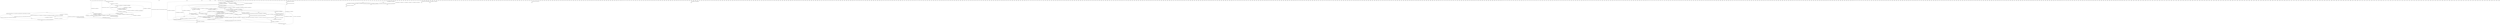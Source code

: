 graph {
	n0;
	n1;
	n2;
	n3;
	n4;
	n5;
	n6;
	n7;
	n8;
	n9;
	n10;
	n11;
	n12;
	n13;
	n14;
	n15;
	n16;
	n17;
	n18;
	n19;
	n20;
	n21;
	n22;
	n23;
	n24;
	n25;
	n26;
	n27;
	n28;
	n29;
	n30;
	n31;
	n32;
	n33;
	n34;
	n35;
	n36;
	n37;
	n38;
	n39;
	n40;
	n41;
	n42;
	n43;
	n44;
	n45;
	n46;
	n47;
	n48;
	n49;
	n50;
	n51;
	n52;
	n53;
	n54;
	n55;
	n56;
	n57;
	n58;
	n59;
	n60;
	n61;
	n62;
	n63;
	n64;
	n65;
	n66;
	n67;
	n68;
	n69;
	n70;
	n71;
	n72;
	n73;
	n74;
	n75;
	n76;
	n77;
	n78;
	n79;
	n80;
	n81;
	n82;
	n83;
	n84;
	n85;
	n86;
	n87;
	n88;
	n89;
	n90;
	n91;
	n92;
	n93;
	n94;
	n95;
	n96;
	n97;
	n98;
	n99;
	n100;
	n101;
	n102;
	n103;
	n104;
	n105;
	n106;
	n107;
	n108;
	n109;
	n110;
	n111;
	n112;
	n113;
	n114;
	n115;
	n116;
	n117;
	n118;
	n119;
	n120;
	n121;
	n122;
	n123;
	n124;
	n125;
	n126;
	n127;
	n128;
	n129;
	n130;
	n131;
	n132;
	n133;
	n134;
	n135;
	n136;
	n137;
	n138;
	n139;
	n140;
	n141;
	n142;
	n143;
	n144;
	n145;
	n146;
	n147;
	n148;
	n149;
	n150;
	n151;
	n152;
	n153;
	n154;
	n155;
	n156;
	n157;
	n158;
	n159;
	n160;
	n161;
	n162;
	n163;
	n164;
	n165;
	n166;
	n167;
	n168;
	n169;
	n170;
	n171;
	n172;
	n173;
	n174;
	n175;
	n176;
	n177;
	n178;
	n179;
	n180;
	n181;
	n182;
	n183;
	n184;
	n185;
	n186;
	n187;
	n188;
	n189;
	n190;
	n191;
	n192;
	n193;
	n194;
	n195;
	n196;
	n197;
	n198;
	n199;
	n200;
	n201;
	n202;
	n203;
	n204;
	n205;
	n206;
	n207;
	n208;
	n209;
	n210;
	n211;
	n212;
	n213;
	n214;
	n215;
	n216;
	n217;
	n218;
	n219;
	n220;
	n221;
	n222;
	n223;
	n224;
	n225;
	n226;
	n227;
	n228;
	n229;
	n230;
	n231;
	n232;
	n233;
	n234;
	n235;
	n236;
	n237;
	n238;
	n239;
	n240;
	n241;
	n242;
	n243;
	n244;
	n245;
	n246;
	n247;
	n248;
	n249;
	n250;
	n251;
	n252;
	n253;
	n254;
	n255;
	n256;
	n257;
	n258;
	n259;
	n260;
	n261;
	n262;
	n263;
	n264;
	n265;
	n266;
	n267;
	n268;
	n269;
	n270;
	n271;
	n272;
	n273;
	n274;
	n275;
	n276;
	n277;
	n278;
	n279;
	n280;
	n281;
	n282;
	n283;
	n284;
	n285;
	n286;
	n287;
	n288;
	n289;
	n290;
	n291;
	n292;
	n293;
	n294;
	n295;
	n296;
	n297;
	n298;
	n299;
	n300;
	n301;
	n302;
	n303;
	n304;
	n305;
	n306;
	n307;
	n308;
	n309;
	n310;
	n311;
	n312;
	n313;
	n314;
	n315;
	n316;
	n317;
	n318;
	n319;
	n320;
	n321;
	n322;
	n323;
	n324;
	n325;
	n326;
	n327;
	n328;
	n329;
	n330;
	n331;
	n332;
	n333;
	n334;
	n335;
	n336;
	n337;
	n338;
	n339;
	n340;
	n341;
	n342;
	n343;
	n344;
	n345;
	n346;
	n347;
	n348;
	n349;
	n350;
	n351;
	n352;
	n353;
	n354;
	n355;
	n356;
	n357;
	n358;
	n359;
	n360;
	n361;
	n362;
	n363;
	n364;
	n365;
	n366;
	n367;
	n368;
	n369;
	n370;
	n371;
	n372;
	n373;
	n374;
	n375;
	n376;
	n377;
	n378;
	n379;
	n380;
	n381;
	n382;
	n383;
	n384;
	n385;
	n386;
	n387;
	n388;
	n389;
	n390;
	n391;
	n392;
	n393;
	n394;
	n395;
	n396;
	n397;
	n398;
	n399;
	n400;
	n401;
	n402;
	n403;
	n404;
	n405;
	n406;
	n407;
	n408;
	n409;
	n410;
	n411;
	n412;
	n413;
	n414;
	n415;
	n416;
	n417;
	n418;
	n419;
	n420;
	n421;
	n422;
	n423;
	n424;
	n425;
	n426;
	n427;
	n428;
	n429;
	n430;
	n431;
	n432;
	n433;
	n434;
	n435;
	n436;
	n437;
	n438;
	n439;
	n440;
	n441;
	n442;
	n443;
	n444;
	n445;
	n446;
	n447;
	n448;
	n449;
	n450;
	n451;
	n452;
	n453;
	n454;
	n455;
	n456;
	n457;
	n458;
	n459;
	n460;
	n461;
	n462;
	n463;
	n464;
	n465;
	n466;
	n467;
	n468;
	n469;
	n470;
	n471;
	n472;
	n473;
	n474;
	n475;
	n476;
	n477;
	n478;
	n479;
	n480;
	n481;
	n482;
	n483;
	n484;
	n485;
	n486;
	n487;
	n488;
	n489;
	n490;
	n491;
	n492;
	n493;
	n494;
	n495;
	n496;
	n497;
	n498;
	n499;
	n500;
	n501;
	n502;
	n503;
	n504;
	n505;
	n506;
	n507;
	n508;
	n509;
	n510;
	n511;
	n512;
	n513;
	n514;
	n515;
	n516;
	n517;
	n518;
	n519;
	n520;
	n521;
	n522;
	n523;
	n524;
	n525;
	n526;
	n527;
	n528;
	n529;
	n530;
	n531;
	n532;
	n533;
	n534;
	n535;
	n536;
	n537;
	n538;
	n539;
	n540;
	n541;
	n542;
	n543;
	n544;
	n545;
	n546;
	n547;
	n548;
	n549;
	n550;
	n551;
	n552;
	n553;
	n554;
	n555;
	n556;
	n557;
	n558;
	n559;
	n560;
	n561;
	n562;
	n563;
	n564;
	n565;
	n566;
	n567;
	n568;
	n569;
	n570;
	n571;
	n572;
	n573;
	n574;
	n575;
	n576;
	n577;
	n578;
	n579;
	n580;
	n581;
	n582;
	n583;
	n584;
	n585;
	n586;
	n587;
	n588;
	n589;
	n590;
	n591;
	n592;
	n593;
	n594;
	n595;
	n596;
	n597;
	n598;
	n599;
	n600;
	n601;
	n602;
	n603;
	n604;
	n605;
	n606;
	n607;
	n608;
	n609;
	n610;
	n611;
	n612;
	n613;
	n614;
	n615;
	n616;
	n617;
	n618;
	n619;
	n620;
	n621;
	n622;
	n623;
	n624;
	n625;
	n626;
	n627;
	n628;
	n629;
	n630;
	n631;
	n632;
	n633;
	n634;
	n635;
	n636;
	n637;
	n638;
	n639;
	n640;
	n641;
	n642;
	n643;
	n644;
	n645;
	n646;
	n647;
	n648;
	n649;
	n650;
	n651;
	n652;
	n653;
	n654;
	n655;
	n656;
	n657;
	n658;
	n659;
	n660;
	n661;
	n662;
	n663;
	n664;
	n665;
	n666;
	n667;
	n668;
	n669;
	n670;
	n671;
	n672;
	n673;
	n674;
	n675;
	n676;
	n677;
	n678;
	n679;
	n680;
	n681;
	n682;
	n683;
	n684;
	n685;
	n686;
	n687;
	n688;
	n689;
	n690;
	n691;
	n692;
	n693;
	n694;
	n695;
	n696;
	n697;
	n698;
	n699;
	n700;
	n701;
	n702;
	n703;
	n704;
	n705;
	n706;
	n707;
	n708;
	n709;
	n710;
	n711;
	n712;
	n713;
	n714;
	n715;
	n716;
	n717;
	n718;
	n719;
	n720;
	n721;
	n722;
	n723;
	n724;
	n725;
	n726;
	n727;
	n728;
	n729;
	n730;
	n731;
	n732;
	n733;
	n734;
	n735;
	n736;
	n737;
	n738;
	n739;
	n740;
	n741;
	n742;
	n743;
	n744;
	n745;
	n746;
	n747;
	n748;
	n749;
	n750;
	n751;
	n752;
	n753;
	n754;
	n755;
	n756;
	n757;
	n758;
	n759;
	n760;
	n761;
	n762;
	n763;
	n764;
	n765;
	n766;
	n767;
	n768;
	n769;
	n770;
	n771;
	n772;
	n773;
	n774;
	n775;
	n776;
	n777;
	n778;
	n779;
	n780;
	n781;
	n782;
	n783;
	n784;
	n785;
	n786;
	n787;
	n788;
	n789;
	n790;
	n791;
	n792;
	n793;
	n794;
	n795;
	n796;
	n797;
	n798;
	n799;
	n800;
	n801;
	n802;
	n803;
	n804;
	n805;
	n806;
	n807;
	n808;
	n809;
	n810;
	n811;
	n812;
	n813;
	n814;
	n815;
	n816;
	n817;
	n818;
	n819;
	n820;
	n821;
	n822;
	n823;
	n824;
	n825;
	n826;
	n827;
	n828;
	n829;
	n830;
	n831;
	n832;
	n833;
	n834;
	n835;
	n836;
	n837;
	n838;
	n839;
	n840;
	n841;
	n842;
	n843;
	n844;
	n845;
	n846;
	n847;
	n848;
	n849;
	n850;
	n851;
	n852;
	n853;
	n854;
	n855;
	n856;
	n857;
	n858;
	n859;
	n860;
	n861;
	n862;
	n863;
	n864;
	n865;
	n866;
	n867;
	n868;
	n869;
	n870;
	n871;
	n872;
	n873;
	n874;
	n875;
	n876;
	n877;
	n878;
	n879;
	n880;
	n881;
	n882;
	n883;
	n884;
	n885;
	n886;
	n887;
	n888;
	n889;
	n890;
	n891;
	n892;
	n893;
	n894;
	n895;
	n896;
	n897;
	n898;
	n899;
	n900;
	n901;
	n902;
	n903;
	n904;
	n905;
	n906;
	n907;
	n908;
	n909;
	n910;
	n911;
	n912;
	n913;
	n914;
	n915;
	n916;
	n917;
	n918;
	n919;
	n920;
	n921;
	n922;
	n923;
	n924;
	n925;
	n926;
	n927;
	n928;
	n929;
	n930;
	n931;
	n932;
	n933;
	n934;
	n935;
	n936;
	n937;
	n938;
	n939;
	n940;
	n941;
	n942;
	n943;
	n944;
	n945;
	n946;
	n947;
	n948;
	n949;
	n950;
	n951;
	n952;
	n953;
	n954;
	n955;
	n956;
	n957;
	n958;
	n959;
	n960;
	n961;
	n962;
	n963;
	n964;
	n965;
	n966;
	n967;
	n968;
	n969;
	n970;
	n971;
	n972;
	n973;
	n974;
	n975;
	n976;
	n977;
	n978;
	n979;
	n980;
	n981;
	n982;
	n983;
	n984;
	n985;
	n986;
	n987;
	n988;
	n989;
	n990;
	n991;
	n992;
	n993;
	n994;
	n995;
	n996;
	n997;
	n998;
	n999;
	n1000;
	n1001;
	n1002;
	n1003;
	n1004;
	n1005;
	n1006;
	n1007;
	n1008;
	n1009;
	n1010;
	n1011;
	n1012;
	n1013;
	n1014;
	n1015;
	n1016;
	n1017;
	n1018;
	n1019;
	n1020;
	n1021;
	n1022;
	n1023;
	n1024;
	n1025;
	n1026;
	n1027;
	n1028;
	n1029;
	n1030;
	n1031;
	n1032;
	n1033;
	n1034;
	n1035;
	n1036;
	n1037;
	n1038;
	n1039;
	n1040;
	n1041;
	n1042;
	n1043;
	n1044;
	n1045;
	n1046;
	n1047;
	n1048;
	n1049;
	n1050;
	n1051;
	n1052;
	n1053;
	n1054;
	n1055;
	n1056;
	n1057;
	n1058;
	n1059;
	n1060;
	n1061;
	n1062;
	n1063;
	n1064;
	n1065;
	n1066;
	n1067;
	n1068;
	n1069;
	n1070;
	n1071;
	n1072;
	n1073;
	n1074;
	n1075;
	n1076;
	n1077;
	n1078;
	n1079;
	n1080;
	n1081;
	n1082;
	n1083;
	n1084;
	n1085;
	n1086;
	n1087;
	n1088;
	n1089;
	n1090;
	n1091;
	n1092;
	n1093;
	n1094;
	n1095;
	n1096;
	n1097;
	n1098;
	n1099;
	n1100;
	n1101;
	n1102;
	n1103;
	n1104;
	n1105;
	n1106;
	n1107;
	n1108;
	n1109;
	n1110;
	n1111;
	n1112;
	n1113;
	n1114;
	n1115;
	n1116;
	n1117;
	n1118;
	n1119;
	n1120;
	n1121;
	n1122;
	n1123;
	n1124;
	n1125;
	n1126;
	n1127;
	n1128;
	n1129;
	n1130;
	n1131;
	n1132;
	n1133;
	n1134;
	n1135;
	n1136;
	n1137;
	n1138;
	n1139;
	n1140;
	n1141;
	n1142;
	n1143;
	n1144;
	n1145;
	n1146;
	n1147;
	n1148;
	n1149;
	n1150;
	n1151;
	n1152;
	n1153;
	n1154;
	n1155;
	n1156;
	n1157;
	n1158;
	n1159;
	n79--n43 [label="[81.59999999999964,116.4999999999976] U [573.6000000000619,628.4000000000746]"];
	n83--n89 [label="[214.3999999999921,272.29999999999364]"];
	n79--n22 [label="[536.3000000000534,695.0000000000897]"];
	n43--n22 [label="[536.4000000000534,621.600000000073]"];
	n91--n83 [label="[1124.4000000000729,1151.1000000000477]"];
	n19--n22 [label="[1247.6999999999607,1319.4999999998945] U [3620.099999997803,3657.1999999977684]"];
	n89--n22 [label="[1419.5999999998044,1468.2999999997592]"];
	n25--n43 [label="[1904.799999999363,1922.9999999993456]"];
	n83--n106 [label="[2002.799999999274,2035.799999999243] U [2297.499999999006,2319.299999998985]"];
	n19--n83 [label="[2211.499999999084,2306.299999998997]"];
	n106--n19 [label="[2246.1999999990526,2449.6999999988666]"];
	n40--n43 [label="[2399.699999998913,2418.7999999988947]"];
	n106--n117 [label="[2706.9999999986335,2772.299999998573]"];
	n117--n89 [label="[2721.1999999986206,2824.9999999985253] U [2903.8999999984544,3039.3999999983303]"];
	n117--n19 [label="[2830.899999998521,2893.6999999984628]"];
	n19--n89 [label="[2844.5999999985083,2912.4999999984457]"];
	n89--n25 [label="[3038.299999998332,3126.699999998251]"];
	n43--n7 [label="[3793.699999997645,3813.699999997626]"];
	n40--n25 [label="[3925.2999999975254,3944.699999997507]"];
	n40--n22 [label="[4273.999999998017,4320.899999998192]"];
	n25--n7 [label="[5230.300000001496,5244.10000000155]"];
	n7--n22 [label="[6496.700000006103,6557.200000006327] U [6907.500000007598,6980.100000007866]"];
	n7--n91 [label="[6911.600000007613,6931.600000007689]"];
	n37--n22 [label="[7419.2000000094595,7458.000000009604]"];
	n119--n95 [label="[7987.000000011525,7989.700000011539] U [15167.800000037649,15226.900000037867]"];
	n113--n95 [label="[7988.000000011529,7989.900000011539] U [15168.30000003765,15225.900000037864]"];
	n113--n119 [label="[7988.000000011529,8149.1000000121185] U [14880.900000036605,15886.000000040265]"];
	n30--n119 [label="[7995.000000011554,8026.800000011674] U [11277.900000023497,11317.400000023645] U [14876.60000003659,14980.700000036972]"];
	n30--n113 [label="[7995.000000011554,8037.900000011714] U [11616.80000002473,11660.900000024894] U [14898.300000036668,14978.700000036964]"];
	n37--n119 [label="[11127.800000022951,11176.300000023131]"];
	n37--n95 [label="[11360.300000023797,11422.400000024027]"];
	n30--n95 [label="[11446.000000024109,11508.900000024341] U [15193.00000003774,16560.000000039498]"];
	n30--n37 [label="[11581.300000024601,11718.000000025102]"];
	n113--n37 [label="[11610.500000024707,11671.900000024934]"];
	n147--n120 [label="[16906.000000034477,16938.900000033984] U [16961.800000033665,17027.90000003269] U [17197.000000030243,17293.600000028822]"];
	n143--n131 [label="[17586.300000024577,17616.600000024122]"];
	n134--n120 [label="[17721.50000002261,17795.100000021524]"];
	n131--n168 [label="[17805.000000021395,17849.300000020736]"];
	n146--n175 [label="[18012.700000018373,18070.600000017515]"];
	n185--n182 [label="[18061.00000001767,18142.800000016465]"];
	n175--n185 [label="[18176.000000015996,18277.000000014512]"];
	n158--n150 [label="[18191.200000015775,18215.30000001541]"];
	n196--n131 [label="[18411.000000012576,18520.40000001097] U [19061.800000003106,19079.80000000283] U [19405.999999998097,19424.599999997812]"];
	n145--n152 [label="[18449.800000012012,18600.300000009807]"];
	n128--n176 [label="[18615.6000000096,18671.900000008765]"];
	n182--n143 [label="[18699.000000008386,18717.100000008108]"];
	n74--n134 [label="[18773.00000000731,18886.500000005643]"];
	n158--n184 [label="[18816.600000006674,18850.600000006165]"];
	n131--n153 [label="[18900.200000005458,18960.500000004566] U [19195.200000001165,19224.20000000073]"];
	n212--n59 [label="[18920.300000005165,18939.70000000487]"];
	n147--n74 [label="[18959.700000004592,18994.800000004067]"];
	n221--n216 [label="[18973.0000000044,18984.700000004214]"];
	n226--n147 [label="[19030.00000000357,19058.700000003137] U [19178.100000001414,19253.900000000296]"];
	n196--n153 [label="[19128.10000000214,19143.7000000019]"];
	n182--n168 [label="[19132.800000002073,19136.400000002006]"];
	n139--n150 [label="[19181.90000000136,19192.800000001185]"];
	n134--n143 [label="[19204.40000000103,19223.30000000074]"];
	n143--n226 [label="[19275.699999999993,19289.899999999772]"];
	n143--n147 [label="[19312.699999999455,19357.799999998784]"];
	n252--n238 [label="[19318.099999999376,19422.79999999784] U [19467.499999997202,19482.299999996972] U [19775.899999992715,19841.999999991738]"];
	n145--n242 [label="[19347.49999999895,19403.799999998115]"];
	n226--n134 [label="[19384.099999998416,19504.899999996644]"];
	n261--n134 [label="[19401.09999999817,19435.599999997652]"];
	n261--n226 [label="[19401.09999999817,19435.299999997656]"];
	n264--n134 [label="[19434.09999999769,19487.499999996897]"];
	n264--n226 [label="[19434.09999999769,19459.19999999731]"];
	n264--n261 [label="[19434.09999999769,19438.59999999761]"];
	n156--n244 [label="[19441.099999997587,19474.89999999708]"];
	n143--n252 [label="[19483.699999996967,19502.199999996683]"];
	n156--n261 [label="[19511.59999999656,19555.699999995904]"];
	n268--n226 [label="[19523.099999996393,19601.199999995242]"];
	n244--n180 [label="[19542.799999996107,19581.99999999552]"];
	n143--n238 [label="[19551.999999995973,19576.5999999956]"];
	n254--n184 [label="[19555.299999995925,19701.399999993784] U [19721.599999993505,19744.499999993157] U [19748.999999993106,19848.09999999165]"];
	n268--n186 [label="[19559.09999999587,19693.299999993902] U [19932.89999999043,19992.799999989544]"];
	n226--n186 [label="[19564.999999995784,19604.299999995197]"];
	n14--n238 [label="[19569.099999995724,19586.499999995456]"];
	n252--n264 [label="[19571.199999995693,19606.19999999517]"];
	n139--n128 [label="[19581.999999995536,19602.599999995222]"];
	n156--n134 [label="[19588.399999995443,19634.799999994753]"];
	n139--n280 [label="[19604.199999995213,19648.09999999456]"];
	n238--n264 [label="[19610.099999995127,19646.299999994586]"];
	n120--n14 [label="[19627.399999994876,19636.699999994726]"];
	n168--n147 [label="[19638.299999994717,19657.59999999442]"];
	n252--n268 [label="[19679.89999999411,19697.49999999384]"];
	n252--n186 [label="[19684.599999994043,19782.899999992598]"];
	n156--n186 [label="[19697.19999999386,19846.59999999167]"];
	n268--n238 [label="[19700.099999993818,19754.999999993004]"];
	n252--n156 [label="[19700.099999993818,19779.29999999265]"];
	n238--n156 [label="[19750.09999999309,19862.699999991437]"];
	n238--n186 [label="[19754.499999993026,19815.199999992128]"];
	n301--n156 [label="[19780.099999992653,19855.899999991536]"];
	n301--n186 [label="[19780.099999992653,19817.299999992098]"];
	n301--n238 [label="[19780.099999992653,19814.899999992133]"];
	n120--n264 [label="[19791.99999999248,19834.599999991846]"];
	n254--n139 [label="[19799.799999992367,19815.199999992128]"];
	n139--n184 [label="[19804.2999999923,19820.299999992054]"];
	n78--n156 [label="[19816.09999999213,19999.099999989452]"];
	n78--n186 [label="[19816.09999999213,19840.999999991753]"];
	n78--n238 [label="[19816.09999999213,19872.0999999913]"];
	n78--n301 [label="[19816.09999999213,19848.399999991645]"];
	n288--n212 [label="[19855.399999991558,19953.79999999011]"];
	n292--n120 [label="[19861.199999991473,19880.99999999117]"];
	n143--n146 [label="[19884.499999991134,19910.49999999074]"];
	n153--n226 [label="[19921.399999990597,19940.699999990302]"];
	n178--n261 [label="[19924.199999990557,19954.899999990095]"];
	n268--n292 [label="[19938.99999999034,19999.099999989452]"];
	n186--n292 [label="[19947.499999990217,19980.09999998973]"];
	n313--n307 [label="[19948.09999999021,19999.099999989452]"];
	n120--n186 [label="[19976.699999989793,19999.099999989452]"];
}